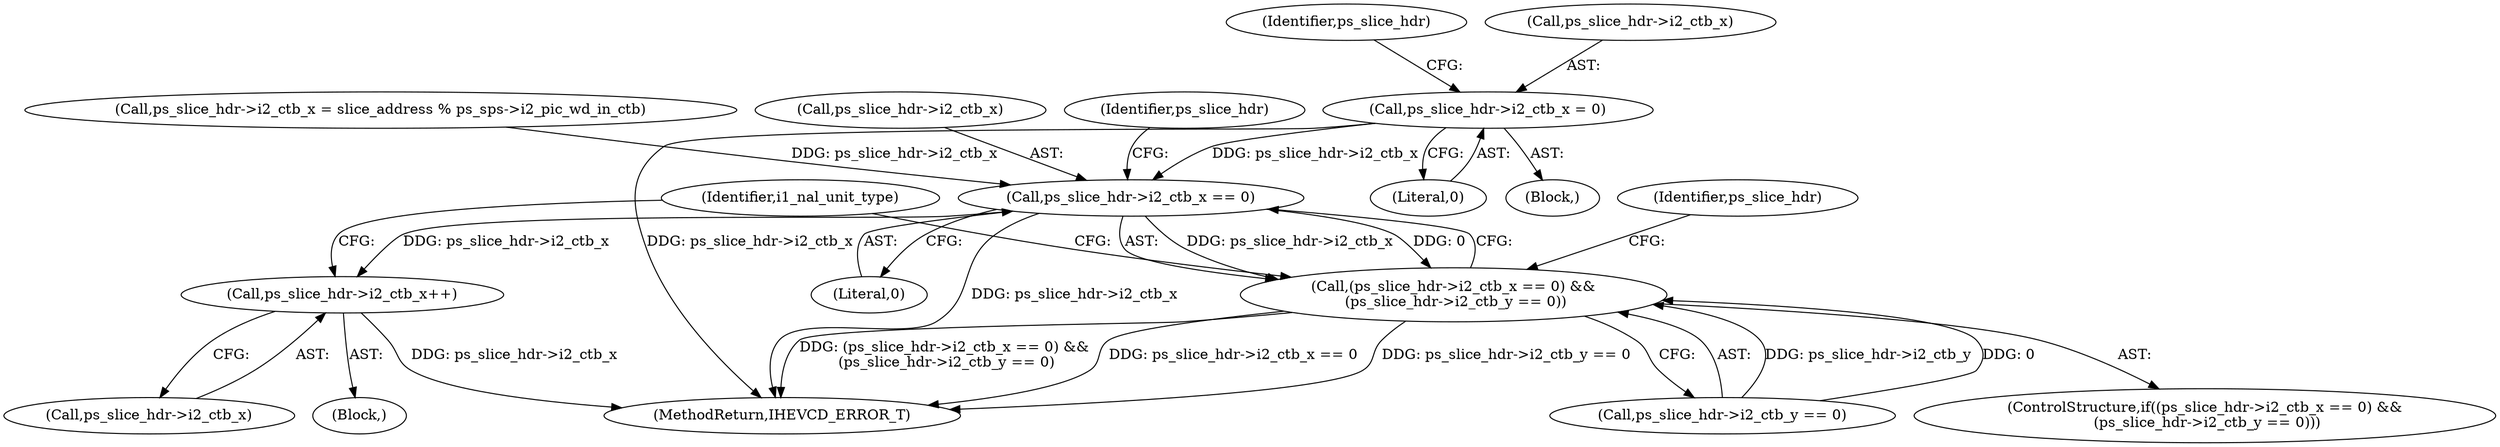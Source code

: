 digraph "0_Android_913d9e8d93d6b81bb8eac3fc2c1426651f5b259d@pointer" {
"1002480" [label="(Call,ps_slice_hdr->i2_ctb_x = 0)"];
"1002568" [label="(Call,ps_slice_hdr->i2_ctb_x == 0)"];
"1002567" [label="(Call,(ps_slice_hdr->i2_ctb_x == 0) &&\n (ps_slice_hdr->i2_ctb_y == 0))"];
"1002579" [label="(Call,ps_slice_hdr->i2_ctb_x++)"];
"1002480" [label="(Call,ps_slice_hdr->i2_ctb_x = 0)"];
"1002568" [label="(Call,ps_slice_hdr->i2_ctb_x == 0)"];
"1002440" [label="(Call,ps_slice_hdr->i2_ctb_x = slice_address % ps_sps->i2_pic_wd_in_ctb)"];
"1002581" [label="(Identifier,ps_slice_hdr)"];
"1002479" [label="(Block,)"];
"1002567" [label="(Call,(ps_slice_hdr->i2_ctb_x == 0) &&\n (ps_slice_hdr->i2_ctb_y == 0))"];
"1002487" [label="(Identifier,ps_slice_hdr)"];
"1002569" [label="(Call,ps_slice_hdr->i2_ctb_x)"];
"1002579" [label="(Call,ps_slice_hdr->i2_ctb_x++)"];
"1002620" [label="(MethodReturn,IHEVCD_ERROR_T)"];
"1002578" [label="(Block,)"];
"1002572" [label="(Literal,0)"];
"1002481" [label="(Call,ps_slice_hdr->i2_ctb_x)"];
"1002566" [label="(ControlStructure,if((ps_slice_hdr->i2_ctb_x == 0) &&\n (ps_slice_hdr->i2_ctb_y == 0)))"];
"1002573" [label="(Call,ps_slice_hdr->i2_ctb_y == 0)"];
"1002575" [label="(Identifier,ps_slice_hdr)"];
"1002587" [label="(Identifier,i1_nal_unit_type)"];
"1002580" [label="(Call,ps_slice_hdr->i2_ctb_x)"];
"1002484" [label="(Literal,0)"];
"1002480" -> "1002479"  [label="AST: "];
"1002480" -> "1002484"  [label="CFG: "];
"1002481" -> "1002480"  [label="AST: "];
"1002484" -> "1002480"  [label="AST: "];
"1002487" -> "1002480"  [label="CFG: "];
"1002480" -> "1002620"  [label="DDG: ps_slice_hdr->i2_ctb_x"];
"1002480" -> "1002568"  [label="DDG: ps_slice_hdr->i2_ctb_x"];
"1002568" -> "1002567"  [label="AST: "];
"1002568" -> "1002572"  [label="CFG: "];
"1002569" -> "1002568"  [label="AST: "];
"1002572" -> "1002568"  [label="AST: "];
"1002575" -> "1002568"  [label="CFG: "];
"1002567" -> "1002568"  [label="CFG: "];
"1002568" -> "1002620"  [label="DDG: ps_slice_hdr->i2_ctb_x"];
"1002568" -> "1002567"  [label="DDG: ps_slice_hdr->i2_ctb_x"];
"1002568" -> "1002567"  [label="DDG: 0"];
"1002440" -> "1002568"  [label="DDG: ps_slice_hdr->i2_ctb_x"];
"1002568" -> "1002579"  [label="DDG: ps_slice_hdr->i2_ctb_x"];
"1002567" -> "1002566"  [label="AST: "];
"1002567" -> "1002573"  [label="CFG: "];
"1002573" -> "1002567"  [label="AST: "];
"1002581" -> "1002567"  [label="CFG: "];
"1002587" -> "1002567"  [label="CFG: "];
"1002567" -> "1002620"  [label="DDG: ps_slice_hdr->i2_ctb_y == 0"];
"1002567" -> "1002620"  [label="DDG: (ps_slice_hdr->i2_ctb_x == 0) &&\n (ps_slice_hdr->i2_ctb_y == 0)"];
"1002567" -> "1002620"  [label="DDG: ps_slice_hdr->i2_ctb_x == 0"];
"1002573" -> "1002567"  [label="DDG: ps_slice_hdr->i2_ctb_y"];
"1002573" -> "1002567"  [label="DDG: 0"];
"1002579" -> "1002578"  [label="AST: "];
"1002579" -> "1002580"  [label="CFG: "];
"1002580" -> "1002579"  [label="AST: "];
"1002587" -> "1002579"  [label="CFG: "];
"1002579" -> "1002620"  [label="DDG: ps_slice_hdr->i2_ctb_x"];
}
